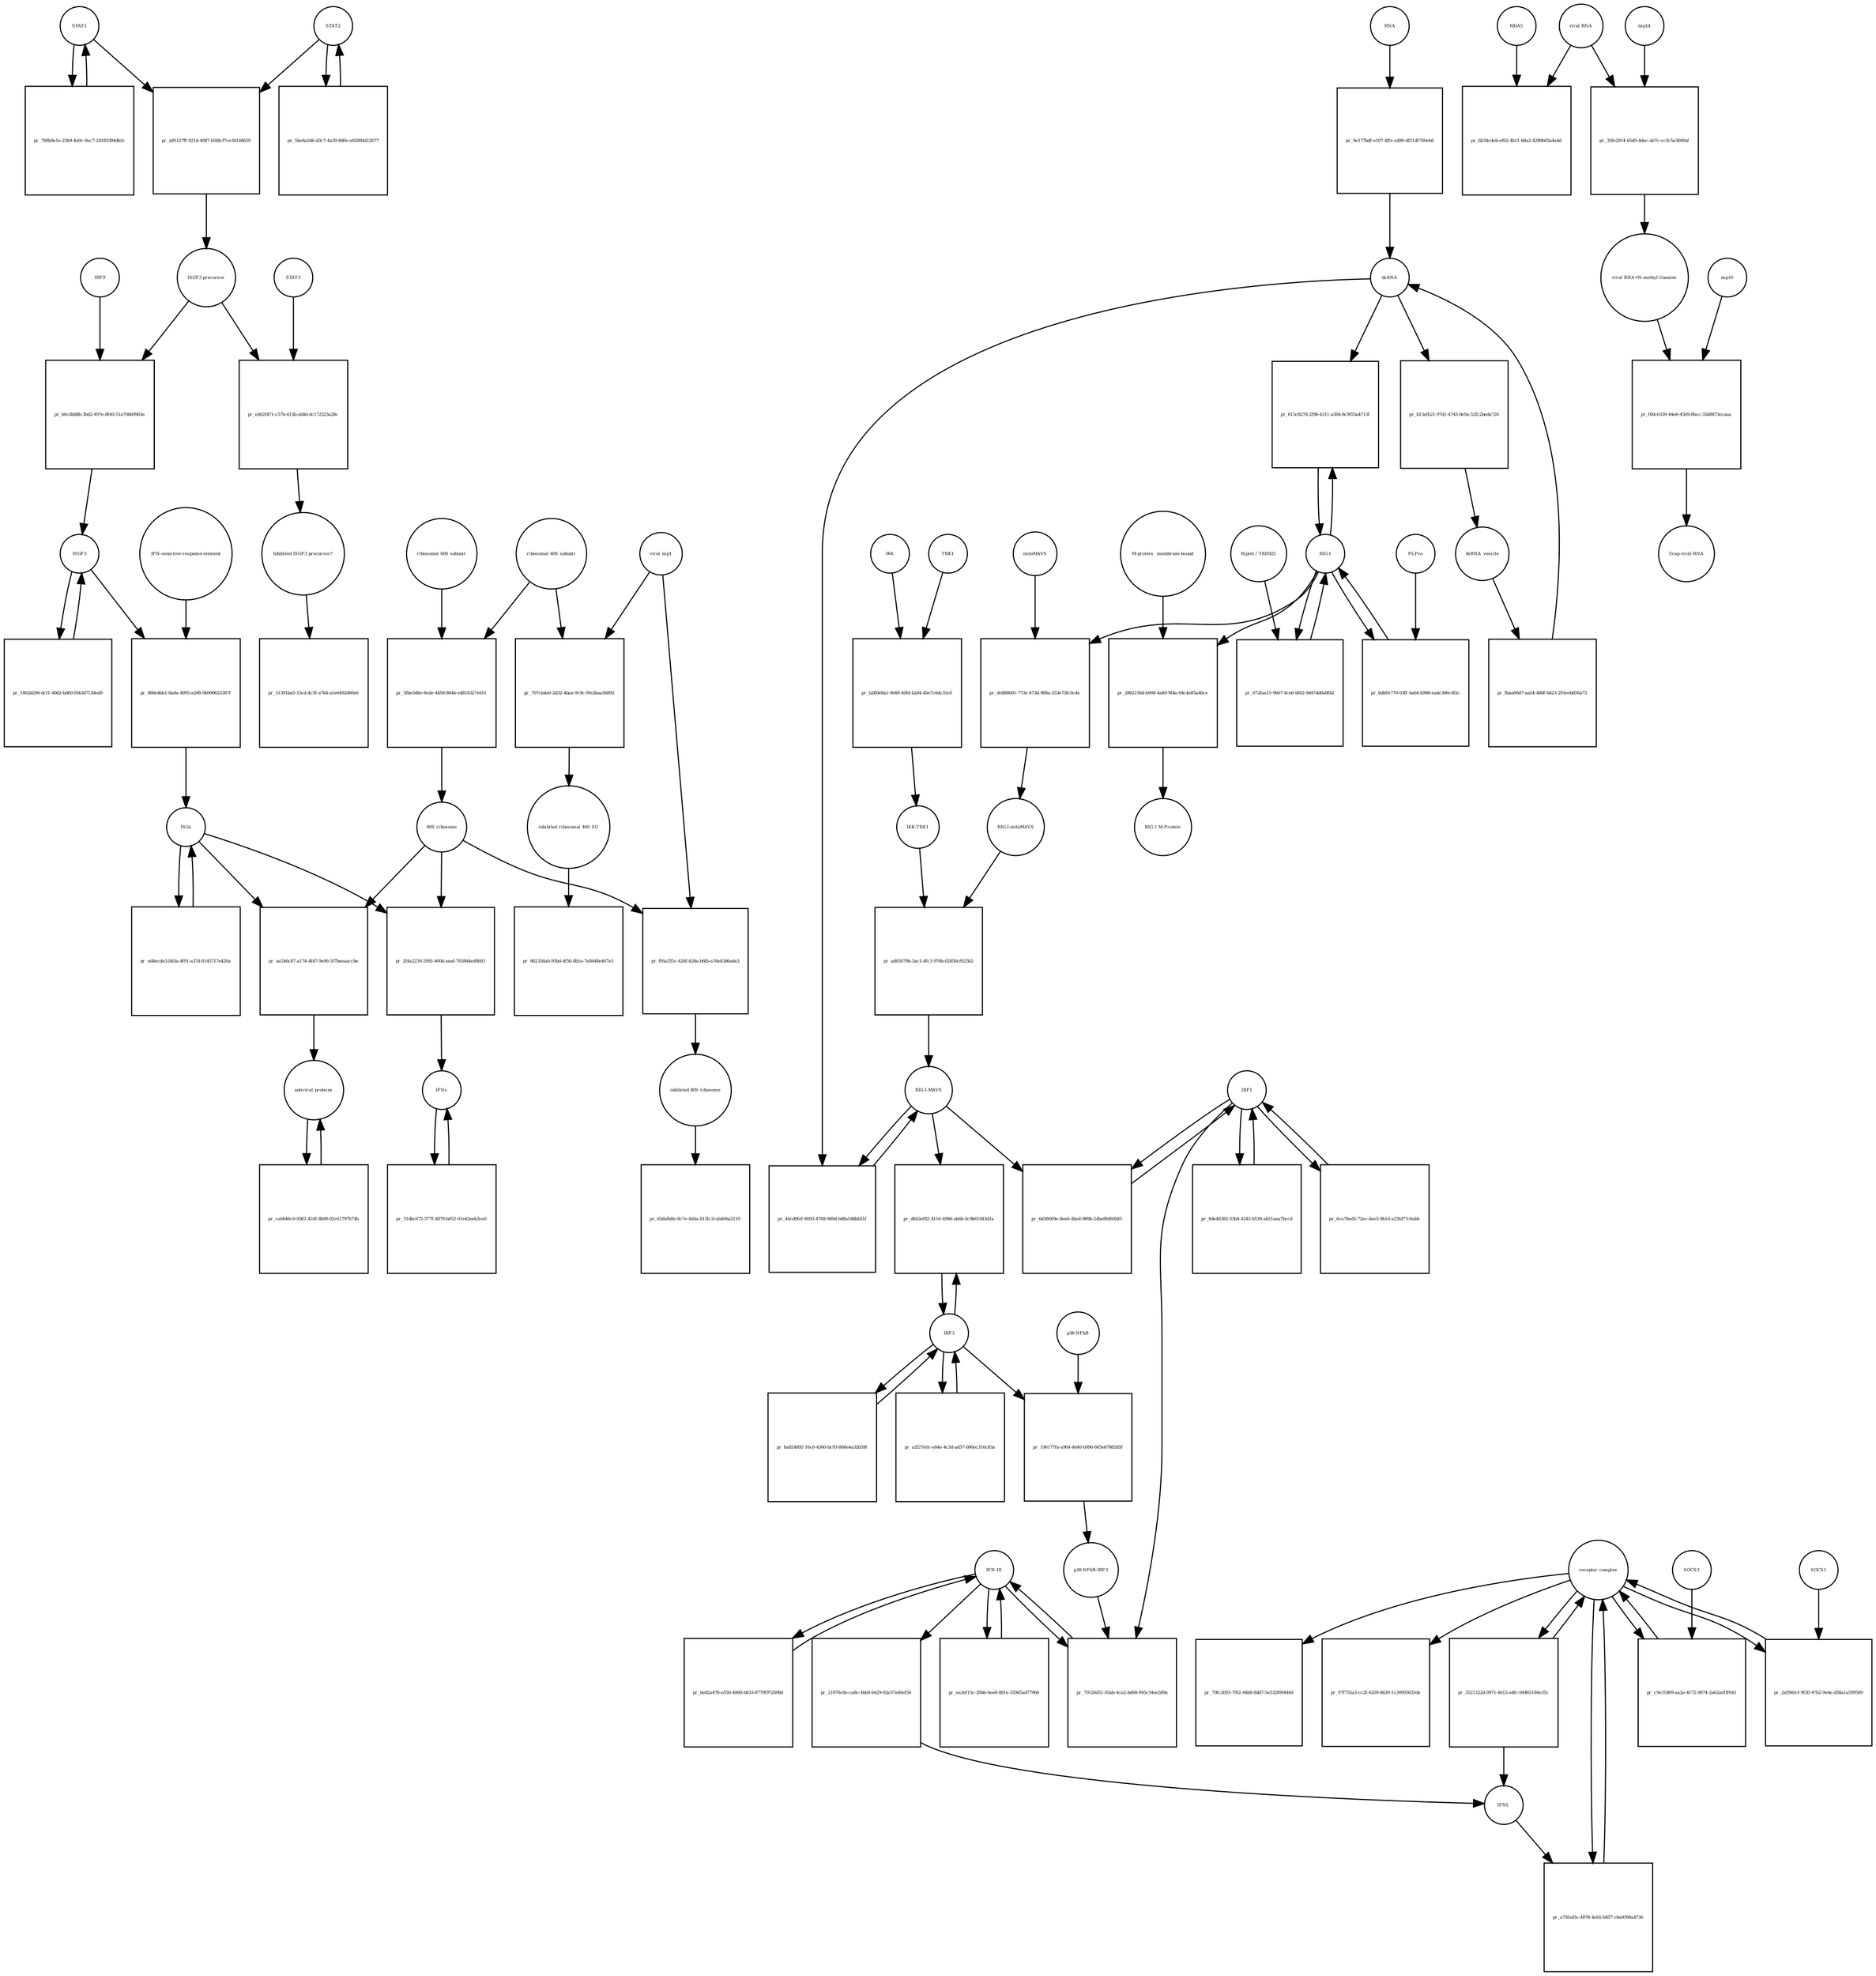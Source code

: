 strict digraph  {
STAT1 [annotation="", bipartite=0, cls=macromolecule, fontsize=4, label=STAT1, shape=circle];
"pr_a85127ff-021d-4087-b58b-f7ce34148659" [annotation="", bipartite=1, cls=process, fontsize=4, label="pr_a85127ff-021d-4087-b58b-f7ce34148659", shape=square];
STAT2 [annotation="", bipartite=0, cls=macromolecule, fontsize=4, label=STAT2, shape=circle];
"ISGF3 precursor" [annotation="", bipartite=0, cls=complex, fontsize=4, label="ISGF3 precursor", shape=circle];
"pr_b0cdb88b-3bd2-497e-8f40-51a70b69963e" [annotation="", bipartite=1, cls=process, fontsize=4, label="pr_b0cdb88b-3bd2-497e-8f40-51a70b69963e", shape=square];
IRF9 [annotation="", bipartite=0, cls=macromolecule, fontsize=4, label=IRF9, shape=circle];
ISGF3 [annotation="", bipartite=0, cls=complex, fontsize=4, label=ISGF3, shape=circle];
"pr_768b9a1e-23b9-4a9c-9ac7-24183394db3c" [annotation="", bipartite=1, cls=process, fontsize=4, label="pr_768b9a1e-23b9-4a9c-9ac7-24183394db3c", shape=square];
"pr_5be6a2d6-d3c7-4a30-8d0e-a62084d12677" [annotation="", bipartite=1, cls=process, fontsize=4, label="pr_5be6a2d6-d3c7-4a30-8d0e-a62084d12677", shape=square];
"receptor complex" [annotation="", bipartite=0, cls=complex, fontsize=4, label="receptor complex", shape=circle];
"pr_a72fed3c-4878-4eb5-b857-c8a9390a4736" [annotation="", bipartite=1, cls=process, fontsize=4, label="pr_a72fed3c-4878-4eb5-b857-c8a9390a4736", shape=square];
IFNL [annotation="", bipartite=0, cls=macromolecule, fontsize=4, label=IFNL, shape=circle];
"IFN-sensitive-response-element" [annotation="", bipartite=0, cls="nucleic acid feature", fontsize=4, label="IFN-sensitive-response-element", shape=circle];
"pr_886e4bb1-8a0a-4995-a268-0b990625387f" [annotation="", bipartite=1, cls=process, fontsize=4, label="pr_886e4bb1-8a0a-4995-a268-0b990625387f", shape=square];
ISGs [annotation="", bipartite=0, cls="nucleic acid feature", fontsize=4, label=ISGs, shape=circle];
"pr_2f4a2239-2992-400d-aeaf-765844ed9b93" [annotation="", bipartite=1, cls=process, fontsize=4, label="pr_2f4a2239-2992-400d-aeaf-765844ed9b93", shape=square];
IFNs [annotation="", bipartite=0, cls=macromolecule, fontsize=4, label=IFNs, shape=circle];
"80S ribosome" [annotation="", bipartite=0, cls=complex, fontsize=4, label="80S ribosome", shape=circle];
"pr_ae246c87-a174-4f47-9e96-5f7beeaaccbe" [annotation="", bipartite=1, cls=process, fontsize=4, label="pr_ae246c87-a174-4f47-9e96-5f7beeaaccbe", shape=square];
"antiviral proteins" [annotation="", bipartite=0, cls=macromolecule, fontsize=4, label="antiviral proteins", shape=circle];
"pr_1862d296-dcf1-40d2-bd60-f043d713ded9" [annotation="", bipartite=1, cls=process, fontsize=4, label="pr_1862d296-dcf1-40d2-bd60-f043d713ded9", shape=square];
"pr_ed4ecde3-b83a-4f91-a37d-8145717e420a" [annotation="", bipartite=1, cls=process, fontsize=4, label="pr_ed4ecde3-b83a-4f91-a37d-8145717e420a", shape=square];
"pr_ca6b46c9-9362-424f-8b90-02c61797b74b" [annotation="", bipartite=1, cls=process, fontsize=4, label="pr_ca6b46c9-9362-424f-8b90-02c61797b74b", shape=square];
"viral RNA" [annotation="", bipartite=0, cls="nucleic acid feature", fontsize=4, label="viral RNA", shape=circle];
"pr_6b34cdeb-ef62-4b11-b8a2-4289b02a4a4d" [annotation="", bipartite=1, cls=process, fontsize=4, label="pr_6b34cdeb-ef62-4b11-b8a2-4289b02a4a4d", shape=square];
MDA5 [annotation="", bipartite=0, cls=macromolecule, fontsize=4, label=MDA5, shape=circle];
"pr_35fe2914-65d9-4dec-ab7c-cc3c5a3600af" [annotation="", bipartite=1, cls=process, fontsize=4, label="pr_35fe2914-65d9-4dec-ab7c-cc3c5a3600af", shape=square];
"viral RNA+N-methyl-Guanine" [annotation="", bipartite=0, cls="nucleic acid feature", fontsize=4, label="viral RNA+N-methyl-Guanine", shape=circle];
nsp14 [annotation="", bipartite=0, cls=macromolecule, fontsize=4, label=nsp14, shape=circle];
"pr_f00c6339-44e6-4509-8bcc-35d8873ecaaa" [annotation="", bipartite=1, cls=process, fontsize=4, label="pr_f00c6339-44e6-4509-8bcc-35d8873ecaaa", shape=square];
"5'cap-viral-RNA" [annotation="", bipartite=0, cls="nucleic acid feature", fontsize=4, label="5'cap-viral-RNA", shape=circle];
nsp16 [annotation="", bipartite=0, cls=macromolecule, fontsize=4, label=nsp16, shape=circle];
IKK [annotation="", bipartite=0, cls=macromolecule, fontsize=4, label=IKK, shape=circle];
"pr_b280e8a1-9649-40fd-b2d4-4be7c6dc35c0" [annotation="", bipartite=1, cls=process, fontsize=4, label="pr_b280e8a1-9649-40fd-b2d4-4be7c6dc35c0", shape=square];
TBK1 [annotation="", bipartite=0, cls=macromolecule, fontsize=4, label=TBK1, shape=circle];
"IKK-TBK1" [annotation="", bipartite=0, cls=complex, fontsize=4, label="IKK-TBK1", shape=circle];
IRF3 [annotation="", bipartite=0, cls=macromolecule, fontsize=4, label=IRF3, shape=circle];
"pr_d642ef82-4116-499d-ab6b-0c9b61943d1a" [annotation="", bipartite=1, cls=process, fontsize=4, label="pr_d642ef82-4116-499d-ab6b-0c9b61943d1a", shape=square];
"RIG-I-MAVS" [annotation="", bipartite=0, cls=complex, fontsize=4, label="RIG-I-MAVS", shape=circle];
"pr_46cd9fef-8093-4768-909d-b08a548bb51f" [annotation="", bipartite=1, cls=process, fontsize=4, label="pr_46cd9fef-8093-4768-909d-b08a548bb51f", shape=square];
dsRNA [annotation="", bipartite=0, cls="nucleic acid feature", fontsize=4, label=dsRNA, shape=circle];
IRF1 [annotation="", bipartite=0, cls=macromolecule, fontsize=4, label=IRF1, shape=circle];
"pr_6d38609e-8ee6-4bed-989b-24be8fd600d3" [annotation="", bipartite=1, cls=process, fontsize=4, label="pr_6d38609e-8ee6-4bed-989b-24be8fd600d3", shape=square];
"IFN-III" [annotation="", bipartite=0, cls=macromolecule, fontsize=4, label="IFN-III", shape=circle];
"pr_ea3ef15c-26bb-4ee8-881e-559d5ad77964" [annotation="", bipartite=1, cls=process, fontsize=4, label="pr_ea3ef15c-26bb-4ee8-881e-559d5ad77964", shape=square];
"pr_be82a476-e556-4866-b833-8779f972698d" [annotation="", bipartite=1, cls=process, fontsize=4, label="pr_be82a476-e556-4866-b833-8779f972698d", shape=square];
"pr_70126d51-83ab-4ca2-bd68-945c54ee589a" [annotation="", bipartite=1, cls=process, fontsize=4, label="pr_70126d51-83ab-4ca2-bd68-945c54ee589a", shape=square];
"p38-NFkB-IRF3" [annotation="", bipartite=0, cls=complex, fontsize=4, label="p38-NFkB-IRF3", shape=circle];
"pr_21876c8e-ca8c-4bb9-b429-82e37a40ef56" [annotation="", bipartite=1, cls=process, fontsize=4, label="pr_21876c8e-ca8c-4bb9-b429-82e37a40ef56", shape=square];
"RIG-I" [annotation="", bipartite=0, cls=macromolecule, fontsize=4, label="RIG-I", shape=circle];
"pr_613c8278-2f98-4311-a364-8c9f55a4713f" [annotation="", bipartite=1, cls=process, fontsize=4, label="pr_613c8278-2f98-4311-a364-8c9f55a4713f", shape=square];
"RIG-I-mitoMAVS" [annotation="", bipartite=0, cls=complex, fontsize=4, label="RIG-I-mitoMAVS", shape=circle];
"pr_ad65079b-3ac1-4fc3-976b-02856cf625b2" [annotation="", bipartite=1, cls=process, fontsize=4, label="pr_ad65079b-3ac1-4fc3-976b-02856cf625b2", shape=square];
"p38-NFkB" [annotation="", bipartite=0, cls=complex, fontsize=4, label="p38-NFkB", shape=circle];
"pr_196177fa-a964-4640-b996-665e8788285f" [annotation="", bipartite=1, cls=process, fontsize=4, label="pr_196177fa-a964-4640-b996-665e8788285f", shape=square];
"pr_b13efb21-97d1-4743-8e9a-52fc2beda726" [annotation="", bipartite=1, cls=process, fontsize=4, label="pr_b13efb21-97d1-4743-8e9a-52fc2beda726", shape=square];
dsRNA_vesicle [annotation="", bipartite=0, cls="nucleic acid feature", fontsize=4, label=dsRNA_vesicle, shape=circle];
"pr_fbaa80d7-aa54-488f-b423-291eeb856a73" [annotation="", bipartite=1, cls=process, fontsize=4, label="pr_fbaa80d7-aa54-488f-b423-291eeb856a73", shape=square];
"pr_ba824892-16c6-4360-bc93-866e4a32b59f" [annotation="", bipartite=1, cls=process, fontsize=4, label="pr_ba824892-16c6-4360-bc93-866e4a32b59f", shape=square];
"pr_a2f27e0c-e84e-4c3d-ad57-696ec316c83a" [annotation="", bipartite=1, cls=process, fontsize=4, label="pr_a2f27e0c-e84e-4c3d-ad57-696ec316c83a", shape=square];
"pr_8de46382-53b4-4242-b539-ab51aaa7bccd" [annotation="", bipartite=1, cls=process, fontsize=4, label="pr_8de46382-53b4-4242-b539-ab51aaa7bccd", shape=square];
"pr_6ca76ed5-72ec-4ee5-9b1d-a23fd77c6abb" [annotation="", bipartite=1, cls=process, fontsize=4, label="pr_6ca76ed5-72ec-4ee5-9b1d-a23fd77c6abb", shape=square];
RNA [annotation="", bipartite=0, cls="nucleic acid feature", fontsize=4, label=RNA, shape=circle];
"pr_0e177bdf-e107-4ffe-a480-df21d5760eb6" [annotation="", bipartite=1, cls=process, fontsize=4, label="pr_0e177bdf-e107-4ffe-a480-df21d5760eb6", shape=square];
"ribosomal 60S subunit" [annotation="", bipartite=0, cls=complex, fontsize=4, label="ribosomal 60S subunit", shape=circle];
"pr_5fbe5d8e-8ede-4458-864b-e4816327e611" [annotation="", bipartite=1, cls=process, fontsize=4, label="pr_5fbe5d8e-8ede-4458-864b-e4816327e611", shape=square];
"ribosomal 40S subunit" [annotation="", bipartite=0, cls=complex, fontsize=4, label="ribosomal 40S subunit", shape=circle];
"pr_707cb4a0-2d32-4baa-9c9c-f0e2baa56892" [annotation="", bipartite=1, cls=process, fontsize=4, label="pr_707cb4a0-2d32-4baa-9c9c-f0e2baa56892", shape=square];
"viral nsp1" [annotation="", bipartite=0, cls=macromolecule, fontsize=4, label="viral nsp1", shape=circle];
"inhibited ribosomal 40S SU" [annotation="urn_miriam_doi_10.1101%2F2020.05.18.102467", bipartite=0, cls=complex, fontsize=4, label="inhibited ribosomal 40S SU", shape=circle];
"pr_ff6a335c-426f-428e-b6fb-a76e83d6ade3" [annotation="", bipartite=1, cls=process, fontsize=4, label="pr_ff6a335c-426f-428e-b6fb-a76e83d6ade3", shape=square];
"inhibited 80S ribosome" [annotation="", bipartite=0, cls=complex, fontsize=4, label="inhibited 80S ribosome", shape=circle];
"pr_eb02f471-c57b-413b-ab8d-dc172523a28c" [annotation="", bipartite=1, cls=process, fontsize=4, label="pr_eb02f471-c57b-413b-ab8d-dc172523a28c", shape=square];
STAT3 [annotation="", bipartite=0, cls=macromolecule, fontsize=4, label=STAT3, shape=circle];
"Inhibited ISGF3 precursor?" [annotation="", bipartite=0, cls=complex, fontsize=4, label="Inhibited ISGF3 precursor?", shape=circle];
"pr_31dbc672-577f-4879-b052-01e42eeb3ce0" [annotation="", bipartite=1, cls=process, fontsize=4, label="pr_31dbc672-577f-4879-b052-01e42eeb3ce0", shape=square];
"pr_c9e31869-aa2e-4172-9874-2a62ad1ff641" [annotation="", bipartite=1, cls=process, fontsize=4, label="pr_c9e31869-aa2e-4172-9874-2a62ad1ff641", shape=square];
SOCS3 [annotation="", bipartite=0, cls=macromolecule, fontsize=4, label=SOCS3, shape=circle];
"pr_2af940cf-9f20-47b2-9e4e-d38a1a599589" [annotation="", bipartite=1, cls=process, fontsize=4, label="pr_2af940cf-9f20-47b2-9e4e-d38a1a599589", shape=square];
SOCS1 [annotation="", bipartite=0, cls=macromolecule, fontsize=4, label=SOCS1, shape=circle];
"pr_11391ba5-15cd-4c5f-a7b4-a1e6492466e6" [annotation="", bipartite=1, cls=process, fontsize=4, label="pr_11391ba5-15cd-4c5f-a7b4-a1e6492466e6", shape=square];
"pr_70fc2693-7f62-44b8-8dd7-5e532f69446d" [annotation="", bipartite=1, cls=process, fontsize=4, label="pr_70fc2693-7f62-44b8-8dd7-5e532f69446d", shape=square];
"pr_97f755a3-cc2f-4209-8630-1c36995635de" [annotation="", bipartite=1, cls=process, fontsize=4, label="pr_97f755a3-cc2f-4209-8630-1c36995635de", shape=square];
"pr_63dafb8e-8c7e-4d4a-813b-2cab406a2110" [annotation="", bipartite=1, cls=process, fontsize=4, label="pr_63dafb8e-8c7e-4d4a-813b-2cab406a2110", shape=square];
"pr_862356a0-95bd-4f50-8b1e-7e8448e467e3" [annotation="", bipartite=1, cls=process, fontsize=4, label="pr_862356a0-95bd-4f50-8b1e-7e8448e467e3", shape=square];
"pr_3521322d-9971-4615-a4fc-04465184e35c" [annotation="", bipartite=1, cls=process, fontsize=4, label="pr_3521322d-9971-4615-a4fc-04465184e35c", shape=square];
"M-protein_ membrane-bound" [annotation="", bipartite=0, cls=macromolecule, fontsize=4, label="M-protein_ membrane-bound", shape=circle];
"pr_2862156d-b908-4a49-9f4a-64c4e85a40ce" [annotation="", bipartite=1, cls=process, fontsize=4, label="pr_2862156d-b908-4a49-9f4a-64c4e85a40ce", shape=square];
"RIG-1 M-Protein" [annotation="", bipartite=0, cls=complex, fontsize=4, label="RIG-1 M-Protein", shape=circle];
"pr_de888601-773e-473d-988a-253e73fc0c4e" [annotation="", bipartite=1, cls=process, fontsize=4, label="pr_de888601-773e-473d-988a-253e73fc0c4e", shape=square];
mitoMAVS [annotation="", bipartite=0, cls=macromolecule, fontsize=4, label=mitoMAVS, shape=circle];
"pr_072faa15-9667-4ce6-bf62-9d47dd0a8f42" [annotation="", bipartite=1, cls=process, fontsize=4, label="pr_072faa15-9667-4ce6-bf62-9d47dd0a8f42", shape=square];
"Riplet / TRIM25" [annotation="", bipartite=0, cls=macromolecule, fontsize=4, label="Riplet / TRIM25", shape=circle];
"pr_bdb91776-03ff-4a64-b988-eadc366c0f2c" [annotation="", bipartite=1, cls=process, fontsize=4, label="pr_bdb91776-03ff-4a64-b988-eadc366c0f2c", shape=square];
PLPro [annotation="", bipartite=0, cls=macromolecule, fontsize=4, label=PLPro, shape=circle];
STAT1 -> "pr_a85127ff-021d-4087-b58b-f7ce34148659"  [annotation="", interaction_type=consumption];
STAT1 -> "pr_768b9a1e-23b9-4a9c-9ac7-24183394db3c"  [annotation="", interaction_type=consumption];
"pr_a85127ff-021d-4087-b58b-f7ce34148659" -> "ISGF3 precursor"  [annotation="", interaction_type=production];
STAT2 -> "pr_a85127ff-021d-4087-b58b-f7ce34148659"  [annotation="", interaction_type=consumption];
STAT2 -> "pr_5be6a2d6-d3c7-4a30-8d0e-a62084d12677"  [annotation="", interaction_type=consumption];
"ISGF3 precursor" -> "pr_b0cdb88b-3bd2-497e-8f40-51a70b69963e"  [annotation="", interaction_type=consumption];
"ISGF3 precursor" -> "pr_eb02f471-c57b-413b-ab8d-dc172523a28c"  [annotation="", interaction_type=consumption];
"pr_b0cdb88b-3bd2-497e-8f40-51a70b69963e" -> ISGF3  [annotation="", interaction_type=production];
IRF9 -> "pr_b0cdb88b-3bd2-497e-8f40-51a70b69963e"  [annotation="", interaction_type=consumption];
ISGF3 -> "pr_886e4bb1-8a0a-4995-a268-0b990625387f"  [annotation="", interaction_type="necessary stimulation"];
ISGF3 -> "pr_1862d296-dcf1-40d2-bd60-f043d713ded9"  [annotation="", interaction_type=consumption];
"pr_768b9a1e-23b9-4a9c-9ac7-24183394db3c" -> STAT1  [annotation="", interaction_type=production];
"pr_5be6a2d6-d3c7-4a30-8d0e-a62084d12677" -> STAT2  [annotation="", interaction_type=production];
"receptor complex" -> "pr_a72fed3c-4878-4eb5-b857-c8a9390a4736"  [annotation="", interaction_type=consumption];
"receptor complex" -> "pr_c9e31869-aa2e-4172-9874-2a62ad1ff641"  [annotation="", interaction_type=consumption];
"receptor complex" -> "pr_2af940cf-9f20-47b2-9e4e-d38a1a599589"  [annotation="", interaction_type=consumption];
"receptor complex" -> "pr_70fc2693-7f62-44b8-8dd7-5e532f69446d"  [annotation="", interaction_type=consumption];
"receptor complex" -> "pr_97f755a3-cc2f-4209-8630-1c36995635de"  [annotation="", interaction_type=consumption];
"receptor complex" -> "pr_3521322d-9971-4615-a4fc-04465184e35c"  [annotation="", interaction_type=consumption];
"pr_a72fed3c-4878-4eb5-b857-c8a9390a4736" -> "receptor complex"  [annotation="", interaction_type=production];
IFNL -> "pr_a72fed3c-4878-4eb5-b857-c8a9390a4736"  [annotation="", interaction_type=stimulation];
"IFN-sensitive-response-element" -> "pr_886e4bb1-8a0a-4995-a268-0b990625387f"  [annotation="", interaction_type=consumption];
"pr_886e4bb1-8a0a-4995-a268-0b990625387f" -> ISGs  [annotation="", interaction_type=production];
ISGs -> "pr_2f4a2239-2992-400d-aeaf-765844ed9b93"  [annotation="", interaction_type=consumption];
ISGs -> "pr_ae246c87-a174-4f47-9e96-5f7beeaaccbe"  [annotation="", interaction_type=consumption];
ISGs -> "pr_ed4ecde3-b83a-4f91-a37d-8145717e420a"  [annotation="", interaction_type=consumption];
"pr_2f4a2239-2992-400d-aeaf-765844ed9b93" -> IFNs  [annotation="", interaction_type=production];
IFNs -> "pr_31dbc672-577f-4879-b052-01e42eeb3ce0"  [annotation="", interaction_type=consumption];
"80S ribosome" -> "pr_2f4a2239-2992-400d-aeaf-765844ed9b93"  [annotation="", interaction_type=catalysis];
"80S ribosome" -> "pr_ae246c87-a174-4f47-9e96-5f7beeaaccbe"  [annotation="", interaction_type=catalysis];
"80S ribosome" -> "pr_ff6a335c-426f-428e-b6fb-a76e83d6ade3"  [annotation="", interaction_type=consumption];
"pr_ae246c87-a174-4f47-9e96-5f7beeaaccbe" -> "antiviral proteins"  [annotation="", interaction_type=production];
"antiviral proteins" -> "pr_ca6b46c9-9362-424f-8b90-02c61797b74b"  [annotation="", interaction_type=consumption];
"pr_1862d296-dcf1-40d2-bd60-f043d713ded9" -> ISGF3  [annotation="", interaction_type=production];
"pr_ed4ecde3-b83a-4f91-a37d-8145717e420a" -> ISGs  [annotation="", interaction_type=production];
"pr_ca6b46c9-9362-424f-8b90-02c61797b74b" -> "antiviral proteins"  [annotation="", interaction_type=production];
"viral RNA" -> "pr_6b34cdeb-ef62-4b11-b8a2-4289b02a4a4d"  [annotation="", interaction_type=consumption];
"viral RNA" -> "pr_35fe2914-65d9-4dec-ab7c-cc3c5a3600af"  [annotation="", interaction_type=consumption];
MDA5 -> "pr_6b34cdeb-ef62-4b11-b8a2-4289b02a4a4d"  [annotation="urn_miriam_doi_10.1016%2Fj.chom.2020.05.008", interaction_type=catalysis];
"pr_35fe2914-65d9-4dec-ab7c-cc3c5a3600af" -> "viral RNA+N-methyl-Guanine"  [annotation="", interaction_type=production];
"viral RNA+N-methyl-Guanine" -> "pr_f00c6339-44e6-4509-8bcc-35d8873ecaaa"  [annotation="", interaction_type=consumption];
nsp14 -> "pr_35fe2914-65d9-4dec-ab7c-cc3c5a3600af"  [annotation="", interaction_type=catalysis];
"pr_f00c6339-44e6-4509-8bcc-35d8873ecaaa" -> "5'cap-viral-RNA"  [annotation="", interaction_type=production];
nsp16 -> "pr_f00c6339-44e6-4509-8bcc-35d8873ecaaa"  [annotation="urn_miriam_doi_10.1016%2Fj.chom.2020.05.008", interaction_type=catalysis];
IKK -> "pr_b280e8a1-9649-40fd-b2d4-4be7c6dc35c0"  [annotation="", interaction_type=consumption];
"pr_b280e8a1-9649-40fd-b2d4-4be7c6dc35c0" -> "IKK-TBK1"  [annotation="", interaction_type=production];
TBK1 -> "pr_b280e8a1-9649-40fd-b2d4-4be7c6dc35c0"  [annotation="", interaction_type=consumption];
"IKK-TBK1" -> "pr_ad65079b-3ac1-4fc3-976b-02856cf625b2"  [annotation="", interaction_type=consumption];
IRF3 -> "pr_d642ef82-4116-499d-ab6b-0c9b61943d1a"  [annotation="", interaction_type=consumption];
IRF3 -> "pr_196177fa-a964-4640-b996-665e8788285f"  [annotation="", interaction_type=consumption];
IRF3 -> "pr_ba824892-16c6-4360-bc93-866e4a32b59f"  [annotation="", interaction_type=consumption];
IRF3 -> "pr_a2f27e0c-e84e-4c3d-ad57-696ec316c83a"  [annotation="", interaction_type=consumption];
"pr_d642ef82-4116-499d-ab6b-0c9b61943d1a" -> IRF3  [annotation="", interaction_type=production];
"RIG-I-MAVS" -> "pr_d642ef82-4116-499d-ab6b-0c9b61943d1a"  [annotation="", interaction_type=stimulation];
"RIG-I-MAVS" -> "pr_46cd9fef-8093-4768-909d-b08a548bb51f"  [annotation="", interaction_type=consumption];
"RIG-I-MAVS" -> "pr_6d38609e-8ee6-4bed-989b-24be8fd600d3"  [annotation="", interaction_type=catalysis];
"pr_46cd9fef-8093-4768-909d-b08a548bb51f" -> "RIG-I-MAVS"  [annotation="", interaction_type=production];
dsRNA -> "pr_46cd9fef-8093-4768-909d-b08a548bb51f"  [annotation="", interaction_type="necessary stimulation"];
dsRNA -> "pr_613c8278-2f98-4311-a364-8c9f55a4713f"  [annotation="", interaction_type="necessary stimulation"];
dsRNA -> "pr_b13efb21-97d1-4743-8e9a-52fc2beda726"  [annotation="", interaction_type=consumption];
IRF1 -> "pr_6d38609e-8ee6-4bed-989b-24be8fd600d3"  [annotation="", interaction_type=consumption];
IRF1 -> "pr_70126d51-83ab-4ca2-bd68-945c54ee589a"  [annotation="", interaction_type=stimulation];
IRF1 -> "pr_8de46382-53b4-4242-b539-ab51aaa7bccd"  [annotation="", interaction_type=consumption];
IRF1 -> "pr_6ca76ed5-72ec-4ee5-9b1d-a23fd77c6abb"  [annotation="", interaction_type=consumption];
"pr_6d38609e-8ee6-4bed-989b-24be8fd600d3" -> IRF1  [annotation="", interaction_type=production];
"IFN-III" -> "pr_ea3ef15c-26bb-4ee8-881e-559d5ad77964"  [annotation="", interaction_type=consumption];
"IFN-III" -> "pr_be82a476-e556-4866-b833-8779f972698d"  [annotation="", interaction_type=consumption];
"IFN-III" -> "pr_70126d51-83ab-4ca2-bd68-945c54ee589a"  [annotation="", interaction_type=consumption];
"IFN-III" -> "pr_21876c8e-ca8c-4bb9-b429-82e37a40ef56"  [annotation="", interaction_type=consumption];
"pr_ea3ef15c-26bb-4ee8-881e-559d5ad77964" -> "IFN-III"  [annotation="", interaction_type=production];
"pr_be82a476-e556-4866-b833-8779f972698d" -> "IFN-III"  [annotation="", interaction_type=production];
"pr_70126d51-83ab-4ca2-bd68-945c54ee589a" -> "IFN-III"  [annotation="", interaction_type=production];
"p38-NFkB-IRF3" -> "pr_70126d51-83ab-4ca2-bd68-945c54ee589a"  [annotation="", interaction_type=stimulation];
"pr_21876c8e-ca8c-4bb9-b429-82e37a40ef56" -> IFNL  [annotation="", interaction_type=production];
"RIG-I" -> "pr_613c8278-2f98-4311-a364-8c9f55a4713f"  [annotation="", interaction_type=consumption];
"RIG-I" -> "pr_2862156d-b908-4a49-9f4a-64c4e85a40ce"  [annotation="", interaction_type=consumption];
"RIG-I" -> "pr_de888601-773e-473d-988a-253e73fc0c4e"  [annotation="", interaction_type=consumption];
"RIG-I" -> "pr_072faa15-9667-4ce6-bf62-9d47dd0a8f42"  [annotation="", interaction_type=consumption];
"RIG-I" -> "pr_bdb91776-03ff-4a64-b988-eadc366c0f2c"  [annotation="", interaction_type=consumption];
"pr_613c8278-2f98-4311-a364-8c9f55a4713f" -> "RIG-I"  [annotation="", interaction_type=production];
"RIG-I-mitoMAVS" -> "pr_ad65079b-3ac1-4fc3-976b-02856cf625b2"  [annotation="", interaction_type=consumption];
"pr_ad65079b-3ac1-4fc3-976b-02856cf625b2" -> "RIG-I-MAVS"  [annotation="", interaction_type=production];
"p38-NFkB" -> "pr_196177fa-a964-4640-b996-665e8788285f"  [annotation="", interaction_type=consumption];
"pr_196177fa-a964-4640-b996-665e8788285f" -> "p38-NFkB-IRF3"  [annotation="", interaction_type=production];
"pr_b13efb21-97d1-4743-8e9a-52fc2beda726" -> dsRNA_vesicle  [annotation="", interaction_type=production];
dsRNA_vesicle -> "pr_fbaa80d7-aa54-488f-b423-291eeb856a73"  [annotation="", interaction_type=consumption];
"pr_fbaa80d7-aa54-488f-b423-291eeb856a73" -> dsRNA  [annotation="", interaction_type=production];
"pr_ba824892-16c6-4360-bc93-866e4a32b59f" -> IRF3  [annotation="", interaction_type=production];
"pr_a2f27e0c-e84e-4c3d-ad57-696ec316c83a" -> IRF3  [annotation="", interaction_type=production];
"pr_8de46382-53b4-4242-b539-ab51aaa7bccd" -> IRF1  [annotation="", interaction_type=production];
"pr_6ca76ed5-72ec-4ee5-9b1d-a23fd77c6abb" -> IRF1  [annotation="", interaction_type=production];
RNA -> "pr_0e177bdf-e107-4ffe-a480-df21d5760eb6"  [annotation="", interaction_type=consumption];
"pr_0e177bdf-e107-4ffe-a480-df21d5760eb6" -> dsRNA  [annotation="", interaction_type=production];
"ribosomal 60S subunit" -> "pr_5fbe5d8e-8ede-4458-864b-e4816327e611"  [annotation="", interaction_type=consumption];
"pr_5fbe5d8e-8ede-4458-864b-e4816327e611" -> "80S ribosome"  [annotation="", interaction_type=production];
"ribosomal 40S subunit" -> "pr_5fbe5d8e-8ede-4458-864b-e4816327e611"  [annotation="", interaction_type=consumption];
"ribosomal 40S subunit" -> "pr_707cb4a0-2d32-4baa-9c9c-f0e2baa56892"  [annotation="", interaction_type=consumption];
"pr_707cb4a0-2d32-4baa-9c9c-f0e2baa56892" -> "inhibited ribosomal 40S SU"  [annotation="", interaction_type=production];
"viral nsp1" -> "pr_707cb4a0-2d32-4baa-9c9c-f0e2baa56892"  [annotation="", interaction_type=consumption];
"viral nsp1" -> "pr_ff6a335c-426f-428e-b6fb-a76e83d6ade3"  [annotation="", interaction_type=consumption];
"inhibited ribosomal 40S SU" -> "pr_862356a0-95bd-4f50-8b1e-7e8448e467e3"  [annotation="", interaction_type=consumption];
"pr_ff6a335c-426f-428e-b6fb-a76e83d6ade3" -> "inhibited 80S ribosome"  [annotation="", interaction_type=production];
"inhibited 80S ribosome" -> "pr_63dafb8e-8c7e-4d4a-813b-2cab406a2110"  [annotation="", interaction_type=consumption];
"pr_eb02f471-c57b-413b-ab8d-dc172523a28c" -> "Inhibited ISGF3 precursor?"  [annotation="", interaction_type=production];
STAT3 -> "pr_eb02f471-c57b-413b-ab8d-dc172523a28c"  [annotation="", interaction_type=consumption];
"Inhibited ISGF3 precursor?" -> "pr_11391ba5-15cd-4c5f-a7b4-a1e6492466e6"  [annotation="", interaction_type=consumption];
"pr_31dbc672-577f-4879-b052-01e42eeb3ce0" -> IFNs  [annotation="", interaction_type=production];
"pr_c9e31869-aa2e-4172-9874-2a62ad1ff641" -> "receptor complex"  [annotation="", interaction_type=production];
SOCS3 -> "pr_c9e31869-aa2e-4172-9874-2a62ad1ff641"  [annotation="", interaction_type=consumption];
"pr_2af940cf-9f20-47b2-9e4e-d38a1a599589" -> "receptor complex"  [annotation="", interaction_type=production];
SOCS1 -> "pr_2af940cf-9f20-47b2-9e4e-d38a1a599589"  [annotation="", interaction_type=consumption];
"pr_3521322d-9971-4615-a4fc-04465184e35c" -> IFNL  [annotation="", interaction_type=production];
"pr_3521322d-9971-4615-a4fc-04465184e35c" -> "receptor complex"  [annotation="", interaction_type=production];
"M-protein_ membrane-bound" -> "pr_2862156d-b908-4a49-9f4a-64c4e85a40ce"  [annotation="", interaction_type=consumption];
"pr_2862156d-b908-4a49-9f4a-64c4e85a40ce" -> "RIG-1 M-Protein"  [annotation="", interaction_type=production];
"pr_de888601-773e-473d-988a-253e73fc0c4e" -> "RIG-I-mitoMAVS"  [annotation="", interaction_type=production];
mitoMAVS -> "pr_de888601-773e-473d-988a-253e73fc0c4e"  [annotation="", interaction_type=consumption];
"pr_072faa15-9667-4ce6-bf62-9d47dd0a8f42" -> "RIG-I"  [annotation="", interaction_type=production];
"Riplet / TRIM25" -> "pr_072faa15-9667-4ce6-bf62-9d47dd0a8f42"  [annotation="", interaction_type=catalysis];
"pr_bdb91776-03ff-4a64-b988-eadc366c0f2c" -> "RIG-I"  [annotation="", interaction_type=production];
PLPro -> "pr_bdb91776-03ff-4a64-b988-eadc366c0f2c"  [annotation="", interaction_type=catalysis];
}
